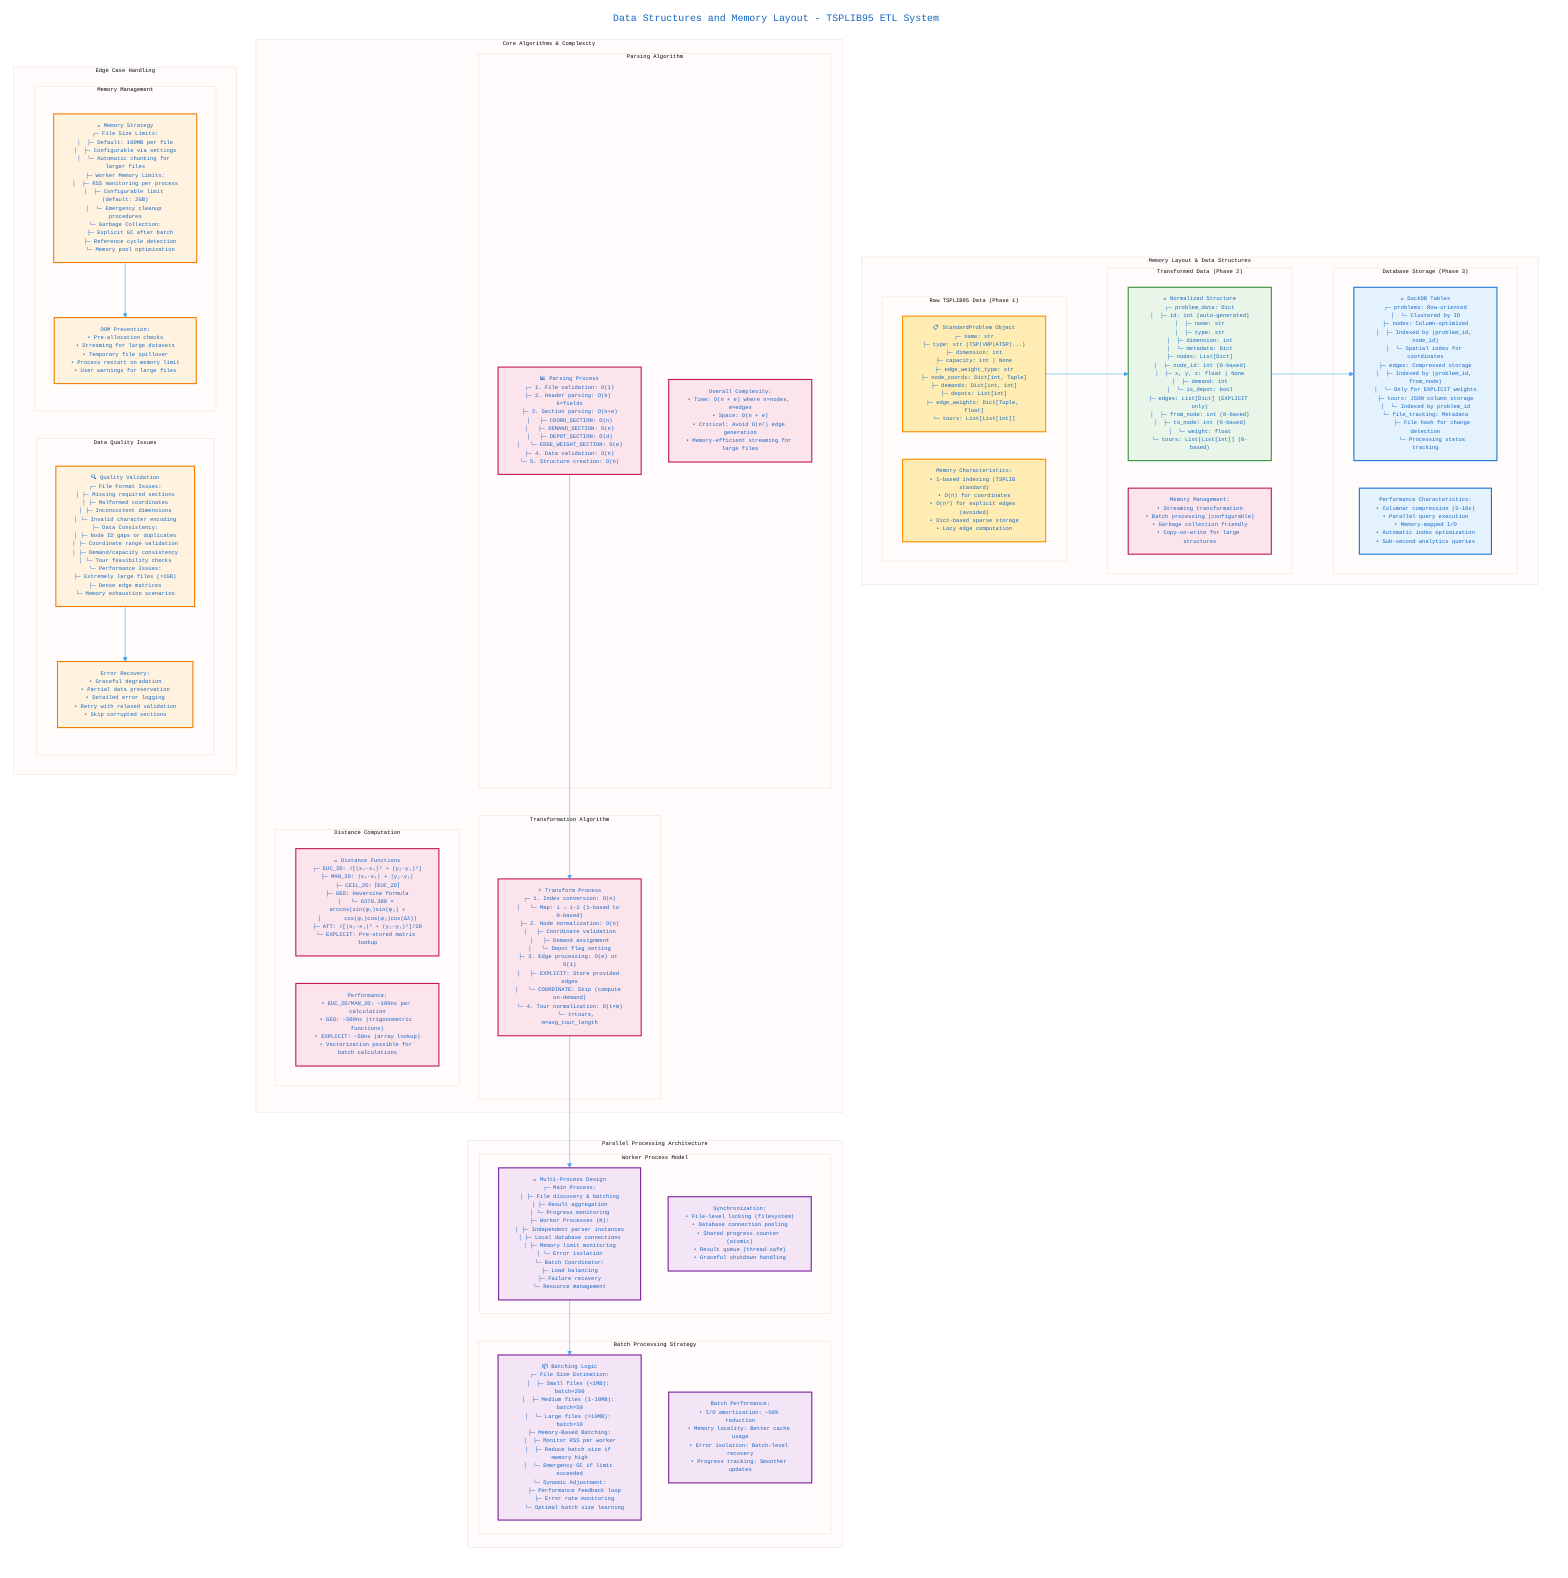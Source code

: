 ---
config:
  theme: base
  themeVariables:
    primaryColor: '#e3f2fd'
    primaryTextColor: '#1565c0'
    primaryBorderColor: '#1976d2'
    lineColor: '#42a5f5'
    fontFamily: 'JetBrains Mono, Monaco, Consolas, monospace'
    fontSize: 10px
    background: '#fafafa'
  flowchart:
    htmlLabels: true
    curve: basis
    useMaxWidth: true
    diagramPadding: 25
title: Data Structures and Memory Layout - TSPLIB95 ETL System
---
flowchart TB
    subgraph memory_layout["Memory Layout & Data Structures"]
        subgraph tsplib_raw["Raw TSPLIB95 Data (Phase 1)"]
            raw_problem["📋 StandardProblem Object<br/>┌─ name: str<br/>├─ type: str (TSP|VRP|ATSP|...)<br/>├─ dimension: int<br/>├─ capacity: int | None<br/>├─ edge_weight_type: str<br/>├─ node_coords: Dict[int, Tuple]<br/>├─ demands: Dict[int, int]<br/>├─ depots: List[int]<br/>├─ edge_weights: Dict[Tuple, float]<br/>└─ tours: List[List[int]]"]
            
            raw_memory["Memory Characteristics:<br/>• 1-based indexing (TSPLIB standard)<br/>• O(n) for coordinates<br/>• O(n²) for explicit edges (avoided)<br/>• Dict-based sparse storage<br/>• Lazy edge computation"]
        end
        
        subgraph transformed_data["Transformed Data (Phase 2)"]
            norm_structure["🔄 Normalized Structure<br/>┌─ problem_data: Dict<br/>│  ├─ id: int (auto-generated)<br/>│  ├─ name: str<br/>│  ├─ type: str<br/>│  ├─ dimension: int<br/>│  └─ metadata: Dict<br/>├─ nodes: List[Dict]<br/>│  ├─ node_id: int (0-based)<br/>│  ├─ x, y, z: float | None<br/>│  ├─ demand: int<br/>│  └─ is_depot: bool<br/>├─ edges: List[Dict] (EXPLICIT only)<br/>│  ├─ from_node: int (0-based)<br/>│  ├─ to_node: int (0-based)<br/>│  └─ weight: float<br/>└─ tours: List[List[int]] (0-based)"]
            
            transform_memory["Memory Optimization:<br/>• 0-based indexing (database-friendly)<br/>• List-based for fast iteration<br/>• Only store edges for EXPLICIT types<br/>• Coordinate-based distance on-demand<br/>• Batch processing for large files"]
        end
        
        subgraph db_storage["Database Storage (Phase 3)"]
            db_tables["💾 DuckDB Tables<br/>┌─ problems: Row-oriented<br/>│  └─ Clustered by ID<br/>├─ nodes: Column-optimized<br/>│  ├─ Indexed by (problem_id, node_id)<br/>│  └─ Spatial index for coordinates<br/>├─ edges: Compressed storage<br/>│  ├─ Indexed by (problem_id, from_node)<br/>│  └─ Only for EXPLICIT weights<br/>├─ tours: JSON column storage<br/>│  └─ Indexed by problem_id<br/>└─ file_tracking: Metadata<br/>     ├─ File hash for change detection<br/>     └─ Processing status tracking"]
            
            db_perf["Performance Characteristics:<br/>• Columnar compression (5-10x)<br/>• Parallel query execution<br/>• Memory-mapped I/O<br/>• Automatic index optimization<br/>• Sub-second analytics queries"]
        end
    end
    
    subgraph algorithms["Core Algorithms & Complexity"]
        subgraph parsing_algo["Parsing Algorithm"]
            parse_steps["📊 Parsing Process<br/>┌─ 1. File validation: O(1)<br/>├─ 2. Header parsing: O(k) k=fields<br/>├─ 3. Section parsing: O(n+e)<br/>│   ├─ COORD_SECTION: O(n)<br/>│   ├─ DEMAND_SECTION: O(n)<br/>│   ├─ DEPOT_SECTION: O(d)<br />│   └─ EDGE_WEIGHT_SECTION: O(e)<br/>├─ 4. Data validation: O(n)<br/>└─ 5. Structure creation: O(n)"]
            
            parse_complex["Overall Complexity:<br/>• Time: O(n + e) where n=nodes, e=edges<br/>• Space: O(n + e)<br/>• Critical: Avoid O(n²) edge generation<br/>• Memory-efficient streaming for large files"]
        end
        
        subgraph transform_algo["Transformation Algorithm"]
            transform_steps["⚡ Transform Process<br/>┌─ 1. Index conversion: O(n)<br/>│   └─ Map: i → i-1 (1-based to 0-based)<br/>├─ 2. Node normalization: O(n)<br/>│   ├─ Coordinate validation<br/>│   ├─ Demand assignment<br/>│   └─ Depot flag setting<br/>├─ 3. Edge processing: O(e) or O(1)<br/>│   ├─ EXPLICIT: Store provided edges<br/>│   └─ COORDINATE: Skip (compute on-demand)<br/>└─ 4. Tour normalization: O(t×m)<br/>     └─ t=tours, m=avg_tour_length"]
            
            transform_memory["Memory Management:<br/>• Streaming transformation<br/>• Batch processing (configurable)<br/>• Garbage collection friendly<br/>• Copy-on-write for large structures"]
        end
        
        subgraph distance_algo["Distance Computation"]
            distance_types["📐 Distance Functions<br/>┌─ EUC_2D: √[(x₂-x₁)² + (y₂-y₁)²]<br/>├─ MAN_2D: |x₂-x₁| + |y₂-y₁|<br/>├─ CEIL_2D: ⌈EUC_2D⌉<br/>├─ GEO: Haversine formula<br/>│   └─ 6378.388 × arccos(sin(φ₁)sin(φ₂) +<br/>│       cos(φ₁)cos(φ₂)cos(Δλ))<br/>├─ ATT: √[(x₂-x₁)² + (y₂-y₁)²]/10<br/>└─ EXPLICIT: Pre-stored matrix lookup"]
            
            distance_perf["Performance:<br/>• EUC_2D/MAN_2D: ~100ns per calculation<br/>• GEO: ~500ns (trigonometric functions)<br/>• EXPLICIT: ~50ns (array lookup)<br/>• Vectorization possible for batch calculations"]
        end
    end
    
    subgraph parallel_arch["Parallel Processing Architecture"]
        subgraph worker_model["Worker Process Model"]
            worker_design["👥 Multi-Process Design<br/>┌─ Main Process:<br/>│  ├─ File discovery & batching<br/>│  ├─ Result aggregation<br/>│  └─ Progress monitoring<br/>├─ Worker Processes (N):<br/>│  ├─ Independent parser instances<br/>│  ├─ Local database connections<br/>│  ├─ Memory limit monitoring<br/>│  └─ Error isolation<br/>└─ Batch Coordinator:<br/>   ├─ Load balancing<br/>   ├─ Failure recovery<br/>   └─ Resource management"]
            
            worker_sync["Synchronization:<br/>• File-level locking (filesystem)<br/>• Database connection pooling<br/>• Shared progress counter (atomic)<br/>• Result queue (thread-safe)<br/>• Graceful shutdown handling"]
        end
        
        subgraph batch_strategy["Batch Processing Strategy"]
            batch_logic["📦 Batching Logic<br/>┌─ File Size Estimation:<br/>│  ├─ Small files (<1MB): batch=200<br/>│  ├─ Medium files (1-10MB): batch=50<br/>│  └─ Large files (>10MB): batch=10<br/>├─ Memory-Based Batching:<br/>│  ├─ Monitor RSS per worker<br/>│  ├─ Reduce batch size if memory high<br/>│  └─ Emergency GC if limit exceeded<br/>└─ Dynamic Adjustment:<br/>   ├─ Performance feedback loop<br/>   ├─ Error rate monitoring<br/>   └─ Optimal batch size learning"]
            
            batch_perf["Batch Performance:<br/>• I/O amortization: ~50% reduction<br/>• Memory locality: Better cache usage<br/>• Error isolation: Batch-level recovery<br/>• Progress tracking: Smoother updates"]
        end
    end
    
    subgraph edge_cases["Edge Case Handling"]
        subgraph data_quality["Data Quality Issues"]
            quality_checks["🔍 Quality Validation<br/>┌─ File Format Issues:<br/>│  ├─ Missing required sections<br/>│  ├─ Malformed coordinates<br/>│  ├─ Inconsistent dimensions<br/>│  └─ Invalid character encoding<br/>├─ Data Consistency:<br/>│  ├─ Node ID gaps or duplicates<br/>│  ├─ Coordinate range validation<br/>│  ├─ Demand/capacity consistency<br/>│  └─ Tour feasibility checks<br/>└─ Performance Issues:<br/>   ├─ Extremely large files (>1GB)<br/>   ├─ Dense edge matrices<br/>   └─ Memory exhaustion scenarios"]
            
            error_recovery["Error Recovery:<br/>• Graceful degradation<br/>• Partial data preservation<br/>• Detailed error logging<br/>• Retry with relaxed validation<br/>• Skip corrupted sections"]
        end
        
        subgraph memory_management["Memory Management"]
            memory_strategy["💾 Memory Strategy<br/>┌─ File Size Limits:<br/>│  ├─ Default: 100MB per file<br/>│  ├─ Configurable via settings<br/>│  └─ Automatic chunking for larger files<br/>├─ Worker Memory Limits:<br/>│  ├─ RSS monitoring per process<br/>│  ├─ Configurable limit (default: 2GB)<br/>│  └─ Emergency cleanup procedures<br/>└─ Garbage Collection:<br/>   ├─ Explicit GC after batch<br/>   ├─ Reference cycle detection<br/>   └─ Memory pool optimization"]
            
            oom_handling["OOM Prevention:<br/>• Pre-allocation checks<br/>• Streaming for large datasets<br/>• Temporary file spillover<br/>• Process restart on memory limit<br/>• User warnings for large files"]
        end
    end
    
    raw_problem --> norm_structure
    norm_structure --> db_tables
    parse_steps --> transform_steps
    transform_steps --> worker_design
    worker_design --> batch_logic
    quality_checks --> error_recovery
    memory_strategy --> oom_handling
    
    classDef rawData fill:#ffecb3,stroke:#ff8f00,stroke-width:2px
    classDef transformedData fill:#e8f5e8,stroke:#388e3c,stroke-width:2px
    classDef dbStorage fill:#e3f2fd,stroke:#1976d2,stroke-width:2px
    classDef algorithm fill:#fce4ec,stroke:#c2185b,stroke-width:2px
    classDef parallel fill:#f3e5f5,stroke:#7b1fa2,stroke-width:2px
    classDef edgeCase fill:#fff3e0,stroke:#f57c00,stroke-width:2px
    
    class raw_problem,raw_memory rawData
    class norm_structure,transform_memory transformedData
    class db_tables,db_perf dbStorage
    class parse_steps,parse_complex,transform_steps,transform_memory,distance_types,distance_perf algorithm
    class worker_design,worker_sync,batch_logic,batch_perf parallel
    class quality_checks,error_recovery,memory_strategy,oom_handling edgeCase